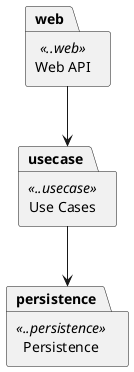 @startuml
package "Web API" <<..web>> as web
package "Use Cases" <<..usecase>> as usecase
package "Persistence" <<..persistence>> as persistence

web --> usecase
usecase --> persistence

@enduml
